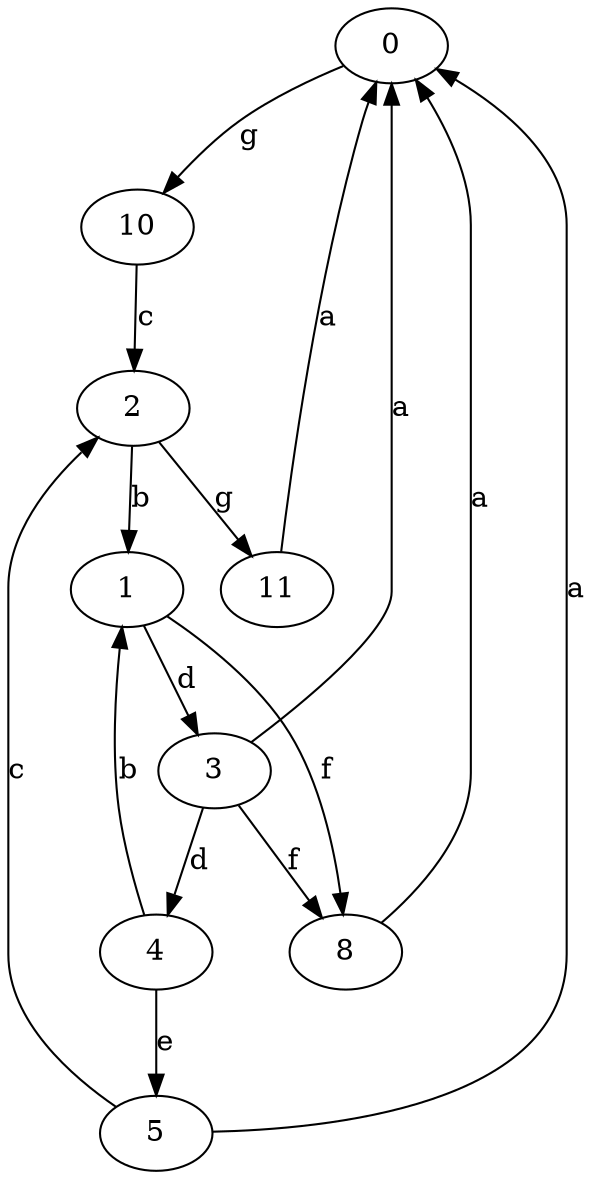 strict digraph  {
0;
1;
2;
3;
4;
5;
8;
10;
11;
0 -> 10  [label=g];
1 -> 3  [label=d];
1 -> 8  [label=f];
2 -> 1  [label=b];
2 -> 11  [label=g];
3 -> 0  [label=a];
3 -> 4  [label=d];
3 -> 8  [label=f];
4 -> 1  [label=b];
4 -> 5  [label=e];
5 -> 0  [label=a];
5 -> 2  [label=c];
8 -> 0  [label=a];
10 -> 2  [label=c];
11 -> 0  [label=a];
}
